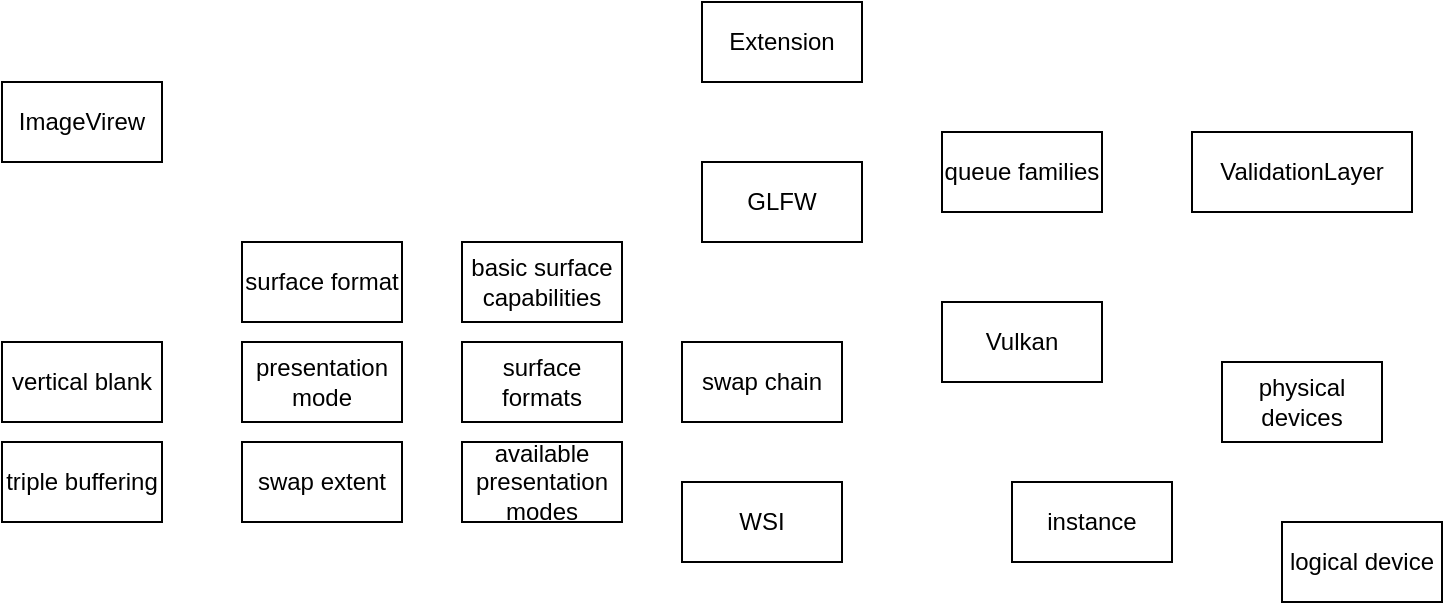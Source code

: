 <mxfile version="21.6.5" type="github">
  <diagram name="Page-1" id="YQkKPv3IHBz7KrScqebn">
    <mxGraphModel dx="616" dy="430" grid="1" gridSize="10" guides="1" tooltips="1" connect="1" arrows="1" fold="1" page="1" pageScale="1" pageWidth="5000" pageHeight="5000" math="0" shadow="0">
      <root>
        <mxCell id="0" />
        <mxCell id="1" parent="0" />
        <mxCell id="zpY-GAfpiMJKnw2xZxAC-1" value="Vulkan" style="rounded=0;whiteSpace=wrap;html=1;" vertex="1" parent="1">
          <mxGeometry x="1610" y="1070" width="80" height="40" as="geometry" />
        </mxCell>
        <mxCell id="zpY-GAfpiMJKnw2xZxAC-2" value="ValidationLayer" style="rounded=0;whiteSpace=wrap;html=1;" vertex="1" parent="1">
          <mxGeometry x="1735" y="985" width="110" height="40" as="geometry" />
        </mxCell>
        <mxCell id="zpY-GAfpiMJKnw2xZxAC-4" value="GLFW" style="rounded=0;whiteSpace=wrap;html=1;" vertex="1" parent="1">
          <mxGeometry x="1490" y="1000" width="80" height="40" as="geometry" />
        </mxCell>
        <mxCell id="zpY-GAfpiMJKnw2xZxAC-5" value="swap chain" style="rounded=0;whiteSpace=wrap;html=1;" vertex="1" parent="1">
          <mxGeometry x="1480" y="1090" width="80" height="40" as="geometry" />
        </mxCell>
        <mxCell id="zpY-GAfpiMJKnw2xZxAC-6" value="WSI" style="rounded=0;whiteSpace=wrap;html=1;" vertex="1" parent="1">
          <mxGeometry x="1480" y="1160" width="80" height="40" as="geometry" />
        </mxCell>
        <mxCell id="zpY-GAfpiMJKnw2xZxAC-7" value="instance" style="rounded=0;whiteSpace=wrap;html=1;" vertex="1" parent="1">
          <mxGeometry x="1645" y="1160" width="80" height="40" as="geometry" />
        </mxCell>
        <mxCell id="zpY-GAfpiMJKnw2xZxAC-8" value="physical devices" style="rounded=0;whiteSpace=wrap;html=1;" vertex="1" parent="1">
          <mxGeometry x="1750" y="1100" width="80" height="40" as="geometry" />
        </mxCell>
        <mxCell id="zpY-GAfpiMJKnw2xZxAC-9" value="queue families" style="rounded=0;whiteSpace=wrap;html=1;" vertex="1" parent="1">
          <mxGeometry x="1610" y="985" width="80" height="40" as="geometry" />
        </mxCell>
        <mxCell id="zpY-GAfpiMJKnw2xZxAC-10" value="logical device" style="rounded=0;whiteSpace=wrap;html=1;" vertex="1" parent="1">
          <mxGeometry x="1780" y="1180" width="80" height="40" as="geometry" />
        </mxCell>
        <mxCell id="zpY-GAfpiMJKnw2xZxAC-11" value="Extension" style="rounded=0;whiteSpace=wrap;html=1;" vertex="1" parent="1">
          <mxGeometry x="1490" y="920" width="80" height="40" as="geometry" />
        </mxCell>
        <mxCell id="zpY-GAfpiMJKnw2xZxAC-12" value="basic surface capabilities" style="rounded=0;whiteSpace=wrap;html=1;" vertex="1" parent="1">
          <mxGeometry x="1370" y="1040" width="80" height="40" as="geometry" />
        </mxCell>
        <mxCell id="zpY-GAfpiMJKnw2xZxAC-13" value="surface formats" style="rounded=0;whiteSpace=wrap;html=1;" vertex="1" parent="1">
          <mxGeometry x="1370" y="1090" width="80" height="40" as="geometry" />
        </mxCell>
        <mxCell id="zpY-GAfpiMJKnw2xZxAC-14" value="available presentation modes" style="rounded=0;whiteSpace=wrap;html=1;" vertex="1" parent="1">
          <mxGeometry x="1370" y="1140" width="80" height="40" as="geometry" />
        </mxCell>
        <mxCell id="zpY-GAfpiMJKnw2xZxAC-15" value="surface format" style="rounded=0;whiteSpace=wrap;html=1;" vertex="1" parent="1">
          <mxGeometry x="1260" y="1040" width="80" height="40" as="geometry" />
        </mxCell>
        <mxCell id="zpY-GAfpiMJKnw2xZxAC-18" value="presentation mode" style="rounded=0;whiteSpace=wrap;html=1;" vertex="1" parent="1">
          <mxGeometry x="1260" y="1090" width="80" height="40" as="geometry" />
        </mxCell>
        <mxCell id="zpY-GAfpiMJKnw2xZxAC-19" value="swap extent" style="rounded=0;whiteSpace=wrap;html=1;" vertex="1" parent="1">
          <mxGeometry x="1260" y="1140" width="80" height="40" as="geometry" />
        </mxCell>
        <mxCell id="zpY-GAfpiMJKnw2xZxAC-20" value="vertical blank" style="rounded=0;whiteSpace=wrap;html=1;" vertex="1" parent="1">
          <mxGeometry x="1140" y="1090" width="80" height="40" as="geometry" />
        </mxCell>
        <mxCell id="zpY-GAfpiMJKnw2xZxAC-21" value="triple buffering" style="rounded=0;whiteSpace=wrap;html=1;" vertex="1" parent="1">
          <mxGeometry x="1140" y="1140" width="80" height="40" as="geometry" />
        </mxCell>
        <mxCell id="zpY-GAfpiMJKnw2xZxAC-22" value="ImageVirew" style="rounded=0;whiteSpace=wrap;html=1;" vertex="1" parent="1">
          <mxGeometry x="1140" y="960" width="80" height="40" as="geometry" />
        </mxCell>
      </root>
    </mxGraphModel>
  </diagram>
</mxfile>
